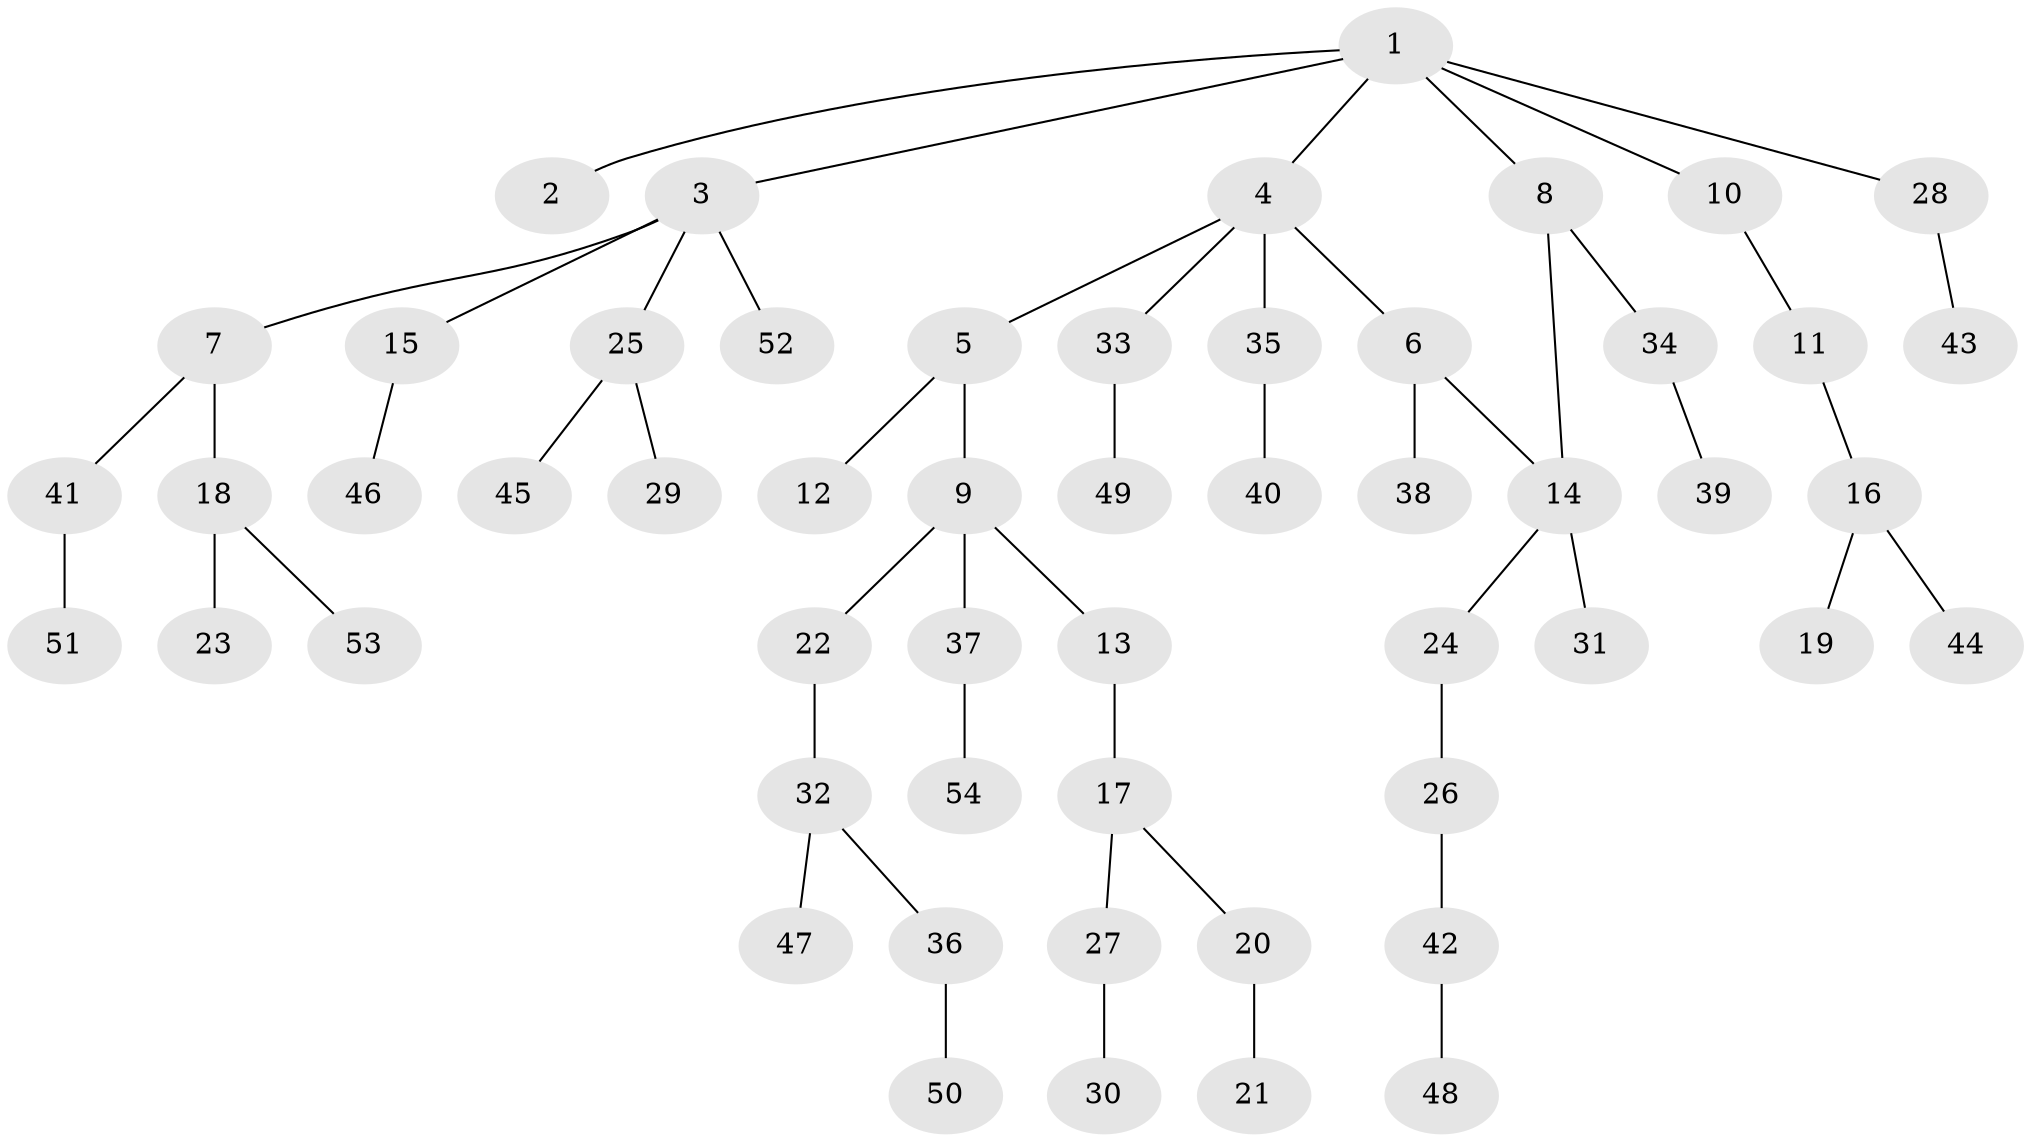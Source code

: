 // coarse degree distribution, {7: 0.0625, 8: 0.0625, 1: 0.6875, 2: 0.1875}
// Generated by graph-tools (version 1.1) at 2025/16/03/04/25 18:16:54]
// undirected, 54 vertices, 54 edges
graph export_dot {
graph [start="1"]
  node [color=gray90,style=filled];
  1;
  2;
  3;
  4;
  5;
  6;
  7;
  8;
  9;
  10;
  11;
  12;
  13;
  14;
  15;
  16;
  17;
  18;
  19;
  20;
  21;
  22;
  23;
  24;
  25;
  26;
  27;
  28;
  29;
  30;
  31;
  32;
  33;
  34;
  35;
  36;
  37;
  38;
  39;
  40;
  41;
  42;
  43;
  44;
  45;
  46;
  47;
  48;
  49;
  50;
  51;
  52;
  53;
  54;
  1 -- 2;
  1 -- 3;
  1 -- 4;
  1 -- 8;
  1 -- 10;
  1 -- 28;
  3 -- 7;
  3 -- 15;
  3 -- 25;
  3 -- 52;
  4 -- 5;
  4 -- 6;
  4 -- 33;
  4 -- 35;
  5 -- 9;
  5 -- 12;
  6 -- 38;
  6 -- 14;
  7 -- 18;
  7 -- 41;
  8 -- 14;
  8 -- 34;
  9 -- 13;
  9 -- 22;
  9 -- 37;
  10 -- 11;
  11 -- 16;
  13 -- 17;
  14 -- 24;
  14 -- 31;
  15 -- 46;
  16 -- 19;
  16 -- 44;
  17 -- 20;
  17 -- 27;
  18 -- 23;
  18 -- 53;
  20 -- 21;
  22 -- 32;
  24 -- 26;
  25 -- 29;
  25 -- 45;
  26 -- 42;
  27 -- 30;
  28 -- 43;
  32 -- 36;
  32 -- 47;
  33 -- 49;
  34 -- 39;
  35 -- 40;
  36 -- 50;
  37 -- 54;
  41 -- 51;
  42 -- 48;
}
